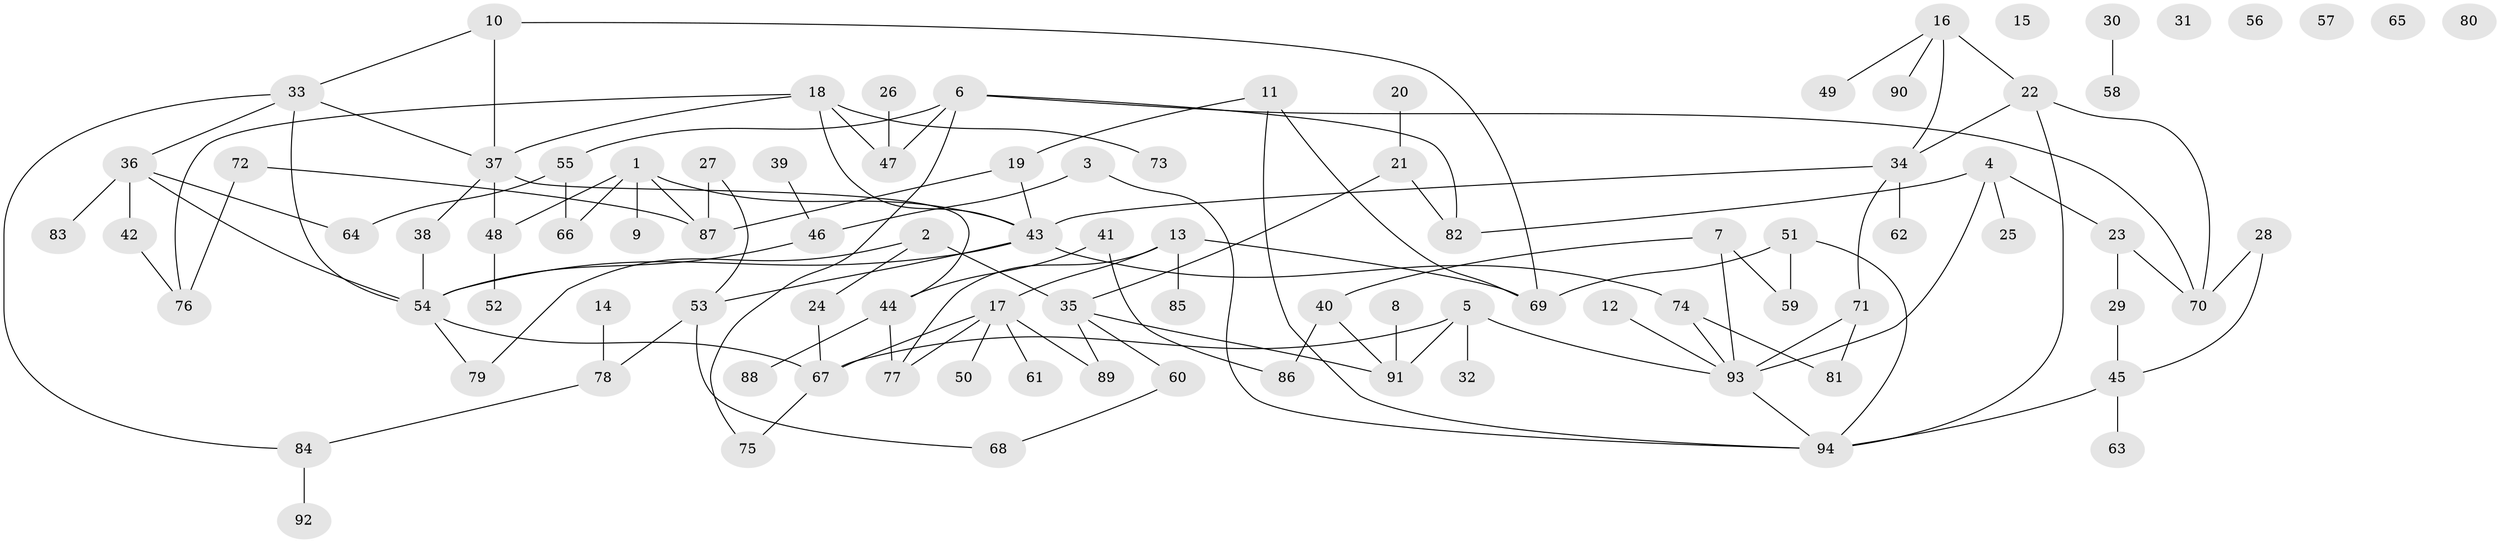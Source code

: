 // coarse degree distribution, {5: 0.07692307692307693, 3: 0.15384615384615385, 2: 0.2, 4: 0.15384615384615385, 7: 0.046153846153846156, 1: 0.2153846153846154, 0: 0.09230769230769231, 6: 0.03076923076923077, 9: 0.015384615384615385, 11: 0.015384615384615385}
// Generated by graph-tools (version 1.1) at 2025/16/03/04/25 18:16:43]
// undirected, 94 vertices, 124 edges
graph export_dot {
graph [start="1"]
  node [color=gray90,style=filled];
  1;
  2;
  3;
  4;
  5;
  6;
  7;
  8;
  9;
  10;
  11;
  12;
  13;
  14;
  15;
  16;
  17;
  18;
  19;
  20;
  21;
  22;
  23;
  24;
  25;
  26;
  27;
  28;
  29;
  30;
  31;
  32;
  33;
  34;
  35;
  36;
  37;
  38;
  39;
  40;
  41;
  42;
  43;
  44;
  45;
  46;
  47;
  48;
  49;
  50;
  51;
  52;
  53;
  54;
  55;
  56;
  57;
  58;
  59;
  60;
  61;
  62;
  63;
  64;
  65;
  66;
  67;
  68;
  69;
  70;
  71;
  72;
  73;
  74;
  75;
  76;
  77;
  78;
  79;
  80;
  81;
  82;
  83;
  84;
  85;
  86;
  87;
  88;
  89;
  90;
  91;
  92;
  93;
  94;
  1 -- 9;
  1 -- 43;
  1 -- 48;
  1 -- 66;
  1 -- 87;
  2 -- 24;
  2 -- 35;
  2 -- 79;
  3 -- 46;
  3 -- 94;
  4 -- 23;
  4 -- 25;
  4 -- 82;
  4 -- 93;
  5 -- 32;
  5 -- 67;
  5 -- 91;
  5 -- 93;
  6 -- 47;
  6 -- 55;
  6 -- 70;
  6 -- 75;
  6 -- 82;
  7 -- 40;
  7 -- 59;
  7 -- 93;
  8 -- 91;
  10 -- 33;
  10 -- 37;
  10 -- 69;
  11 -- 19;
  11 -- 69;
  11 -- 94;
  12 -- 93;
  13 -- 17;
  13 -- 69;
  13 -- 77;
  13 -- 85;
  14 -- 78;
  16 -- 22;
  16 -- 34;
  16 -- 49;
  16 -- 90;
  17 -- 50;
  17 -- 61;
  17 -- 67;
  17 -- 77;
  17 -- 89;
  18 -- 37;
  18 -- 43;
  18 -- 47;
  18 -- 73;
  18 -- 76;
  19 -- 43;
  19 -- 87;
  20 -- 21;
  21 -- 35;
  21 -- 82;
  22 -- 34;
  22 -- 70;
  22 -- 94;
  23 -- 29;
  23 -- 70;
  24 -- 67;
  26 -- 47;
  27 -- 53;
  27 -- 87;
  28 -- 45;
  28 -- 70;
  29 -- 45;
  30 -- 58;
  33 -- 36;
  33 -- 37;
  33 -- 54;
  33 -- 84;
  34 -- 43;
  34 -- 62;
  34 -- 71;
  35 -- 60;
  35 -- 89;
  35 -- 91;
  36 -- 42;
  36 -- 54;
  36 -- 64;
  36 -- 83;
  37 -- 38;
  37 -- 44;
  37 -- 48;
  38 -- 54;
  39 -- 46;
  40 -- 86;
  40 -- 91;
  41 -- 44;
  41 -- 86;
  42 -- 76;
  43 -- 53;
  43 -- 54;
  43 -- 74;
  44 -- 77;
  44 -- 88;
  45 -- 63;
  45 -- 94;
  46 -- 54;
  48 -- 52;
  51 -- 59;
  51 -- 69;
  51 -- 94;
  53 -- 68;
  53 -- 78;
  54 -- 67;
  54 -- 79;
  55 -- 64;
  55 -- 66;
  60 -- 68;
  67 -- 75;
  71 -- 81;
  71 -- 93;
  72 -- 76;
  72 -- 87;
  74 -- 81;
  74 -- 93;
  78 -- 84;
  84 -- 92;
  93 -- 94;
}
